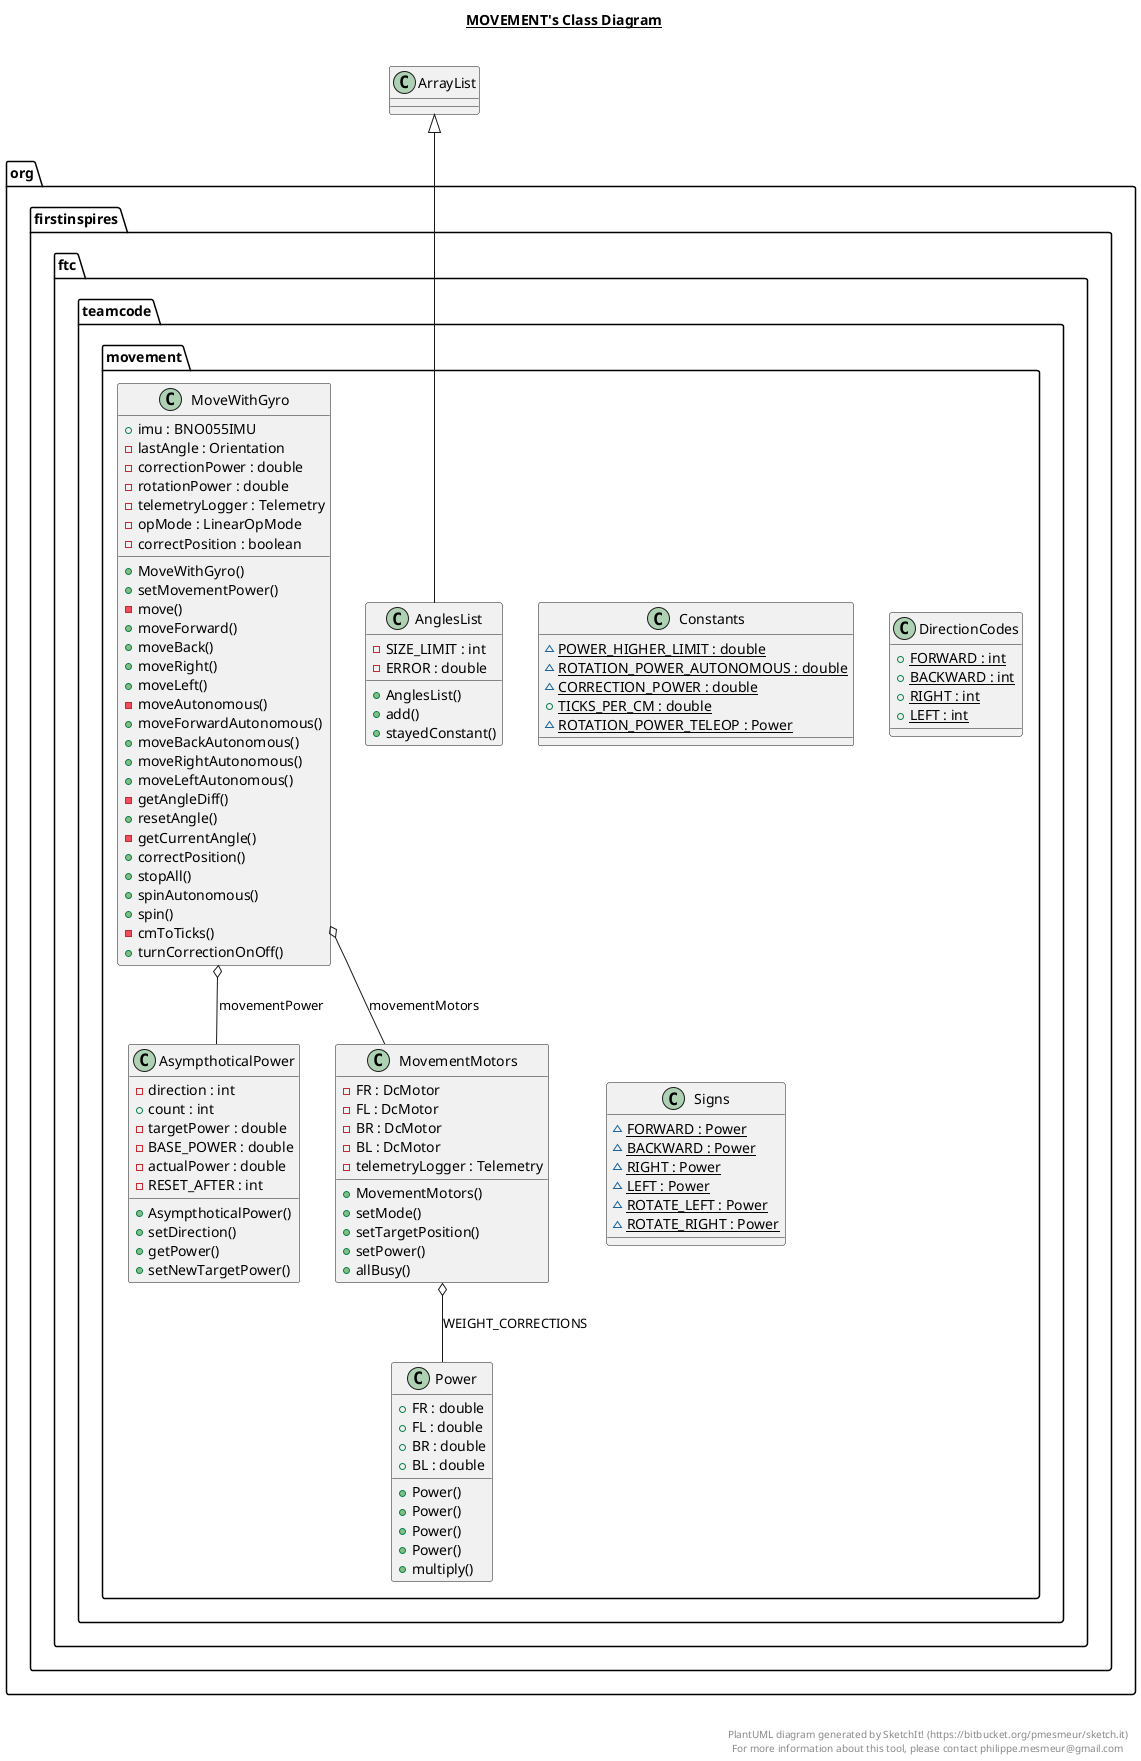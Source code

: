 @startuml

title __MOVEMENT's Class Diagram__\n

  package org.firstinspires.ftc.teamcode {
    package org.firstinspires.ftc.teamcode.movement {
      class AnglesList {
          - SIZE_LIMIT : int
          - ERROR : double
          + AnglesList()
          + add()
          + stayedConstant()
      }
    }
  }
  

  package org.firstinspires.ftc.teamcode {
    package org.firstinspires.ftc.teamcode.movement {
      class AsympthoticalPower {
          - direction : int
          + count : int
          - targetPower : double
          - BASE_POWER : double
          - actualPower : double
          - RESET_AFTER : int
          + AsympthoticalPower()
          + setDirection()
          + getPower()
          + setNewTargetPower()
      }
    }
  }
  

  package org.firstinspires.ftc.teamcode {
    package org.firstinspires.ftc.teamcode.movement {
      class Constants {
          {static} ~ POWER_HIGHER_LIMIT : double
          {static} ~ ROTATION_POWER_AUTONOMOUS : double
          {static} ~ CORRECTION_POWER : double
          {static} + TICKS_PER_CM : double
          {static} ~ ROTATION_POWER_TELEOP : Power
      }
    }
  }
  

  package org.firstinspires.ftc.teamcode {
    package org.firstinspires.ftc.teamcode.movement {
      class DirectionCodes {
          {static} + FORWARD : int
          {static} + BACKWARD : int
          {static} + RIGHT : int
          {static} + LEFT : int
      }
    }
  }
  

  package org.firstinspires.ftc.teamcode {
    package org.firstinspires.ftc.teamcode.movement {
      class MoveWithGyro {
          + imu : BNO055IMU
          - lastAngle : Orientation
          - correctionPower : double
          - rotationPower : double
          - telemetryLogger : Telemetry
          - opMode : LinearOpMode
          - correctPosition : boolean
          + MoveWithGyro()
          + setMovementPower()
          - move()
          + moveForward()
          + moveBack()
          + moveRight()
          + moveLeft()
          - moveAutonomous()
          + moveForwardAutonomous()
          + moveBackAutonomous()
          + moveRightAutonomous()
          + moveLeftAutonomous()
          - getAngleDiff()
          + resetAngle()
          - getCurrentAngle()
          + correctPosition()
          + stopAll()
          + spinAutonomous()
          + spin()
          - cmToTicks()
          + turnCorrectionOnOff()
      }
    }
  }
  

  package org.firstinspires.ftc.teamcode {
    package org.firstinspires.ftc.teamcode.movement {
      class MovementMotors {
          - FR : DcMotor
          - FL : DcMotor
          - BR : DcMotor
          - BL : DcMotor
          - telemetryLogger : Telemetry
          + MovementMotors()
          + setMode()
          + setTargetPosition()
          + setPower()
          + allBusy()
      }
    }
  }
  

  package org.firstinspires.ftc.teamcode {
    package org.firstinspires.ftc.teamcode.movement {
      class Power {
          + FR : double
          + FL : double
          + BR : double
          + BL : double
          + Power()
          + Power()
          + Power()
          + Power()
          + multiply()
      }
    }
  }
  

  package org.firstinspires.ftc.teamcode {
    package org.firstinspires.ftc.teamcode.movement {
      class Signs {
          {static} ~ FORWARD : Power
          {static} ~ BACKWARD : Power
          {static} ~ RIGHT : Power
          {static} ~ LEFT : Power
          {static} ~ ROTATE_LEFT : Power
          {static} ~ ROTATE_RIGHT : Power
      }
    }
  }
  

  AnglesList -up-|> ArrayList
  MoveWithGyro o-- AsympthoticalPower : movementPower
  MoveWithGyro o-- MovementMotors : movementMotors
  MovementMotors o-- Power : WEIGHT_CORRECTIONS


right footer


PlantUML diagram generated by SketchIt! (https://bitbucket.org/pmesmeur/sketch.it)
For more information about this tool, please contact philippe.mesmeur@gmail.com
endfooter

@enduml

